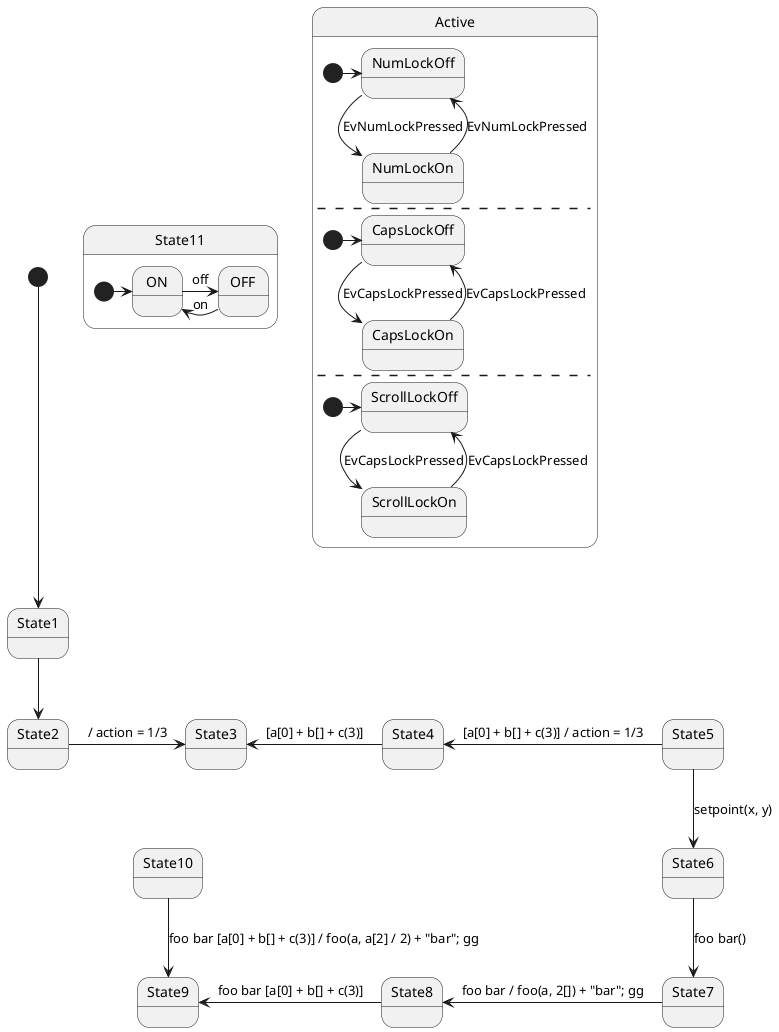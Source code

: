 @startuml

' ceci est un commentaire
'[header] ceci est un header 1
'[header] ceci est un header 2
'[footer] ceci est un footer 1
'[footer] ceci est un footer 2
'[init] a = 0;
'[init] b = "ff";
'[code] int foo();
'[code] virtual std::string foo(std::foo<Bar> const& arg[]) = 0;

[*] --> State1
State1 --> State2
State2 -> State3 : / action = 1/3
State3 <- State4 : [a[0] + b[] + c(3)]
State4 <-- State5 : [a[0] + b[] + c(3)] / action = 1/3
State5 --> State6 : setpoint(x, y)
State6 --> State7 : foo bar()
State8 <- State7 : foo bar / foo(a, 2[]) + "bar"; gg
State9 <- State8 : foo bar [a[0] + b[] + c(3)]
State10 --> State9 : foo bar [a[0] + b[] + c(3)] / foo(a, a[2] / 2) + "bar"; gg

state State11 {
  [*] -> ON
  ON -> OFF : off
  OFF -> ON : on
}

state Active {
  [*] -> NumLockOff
  NumLockOff --> NumLockOn : EvNumLockPressed
  NumLockOn --> NumLockOff : EvNumLockPressed
  --
  [*] -> CapsLockOff
  CapsLockOff --> CapsLockOn : EvCapsLockPressed
  CapsLockOn --> CapsLockOff : EvCapsLockPressed
  --
  [*] -> ScrollLockOff
  ScrollLockOff --> ScrollLockOn : EvCapsLockPressed
  ScrollLockOn --> ScrollLockOff : EvCapsLockPressed
}

@enduml
